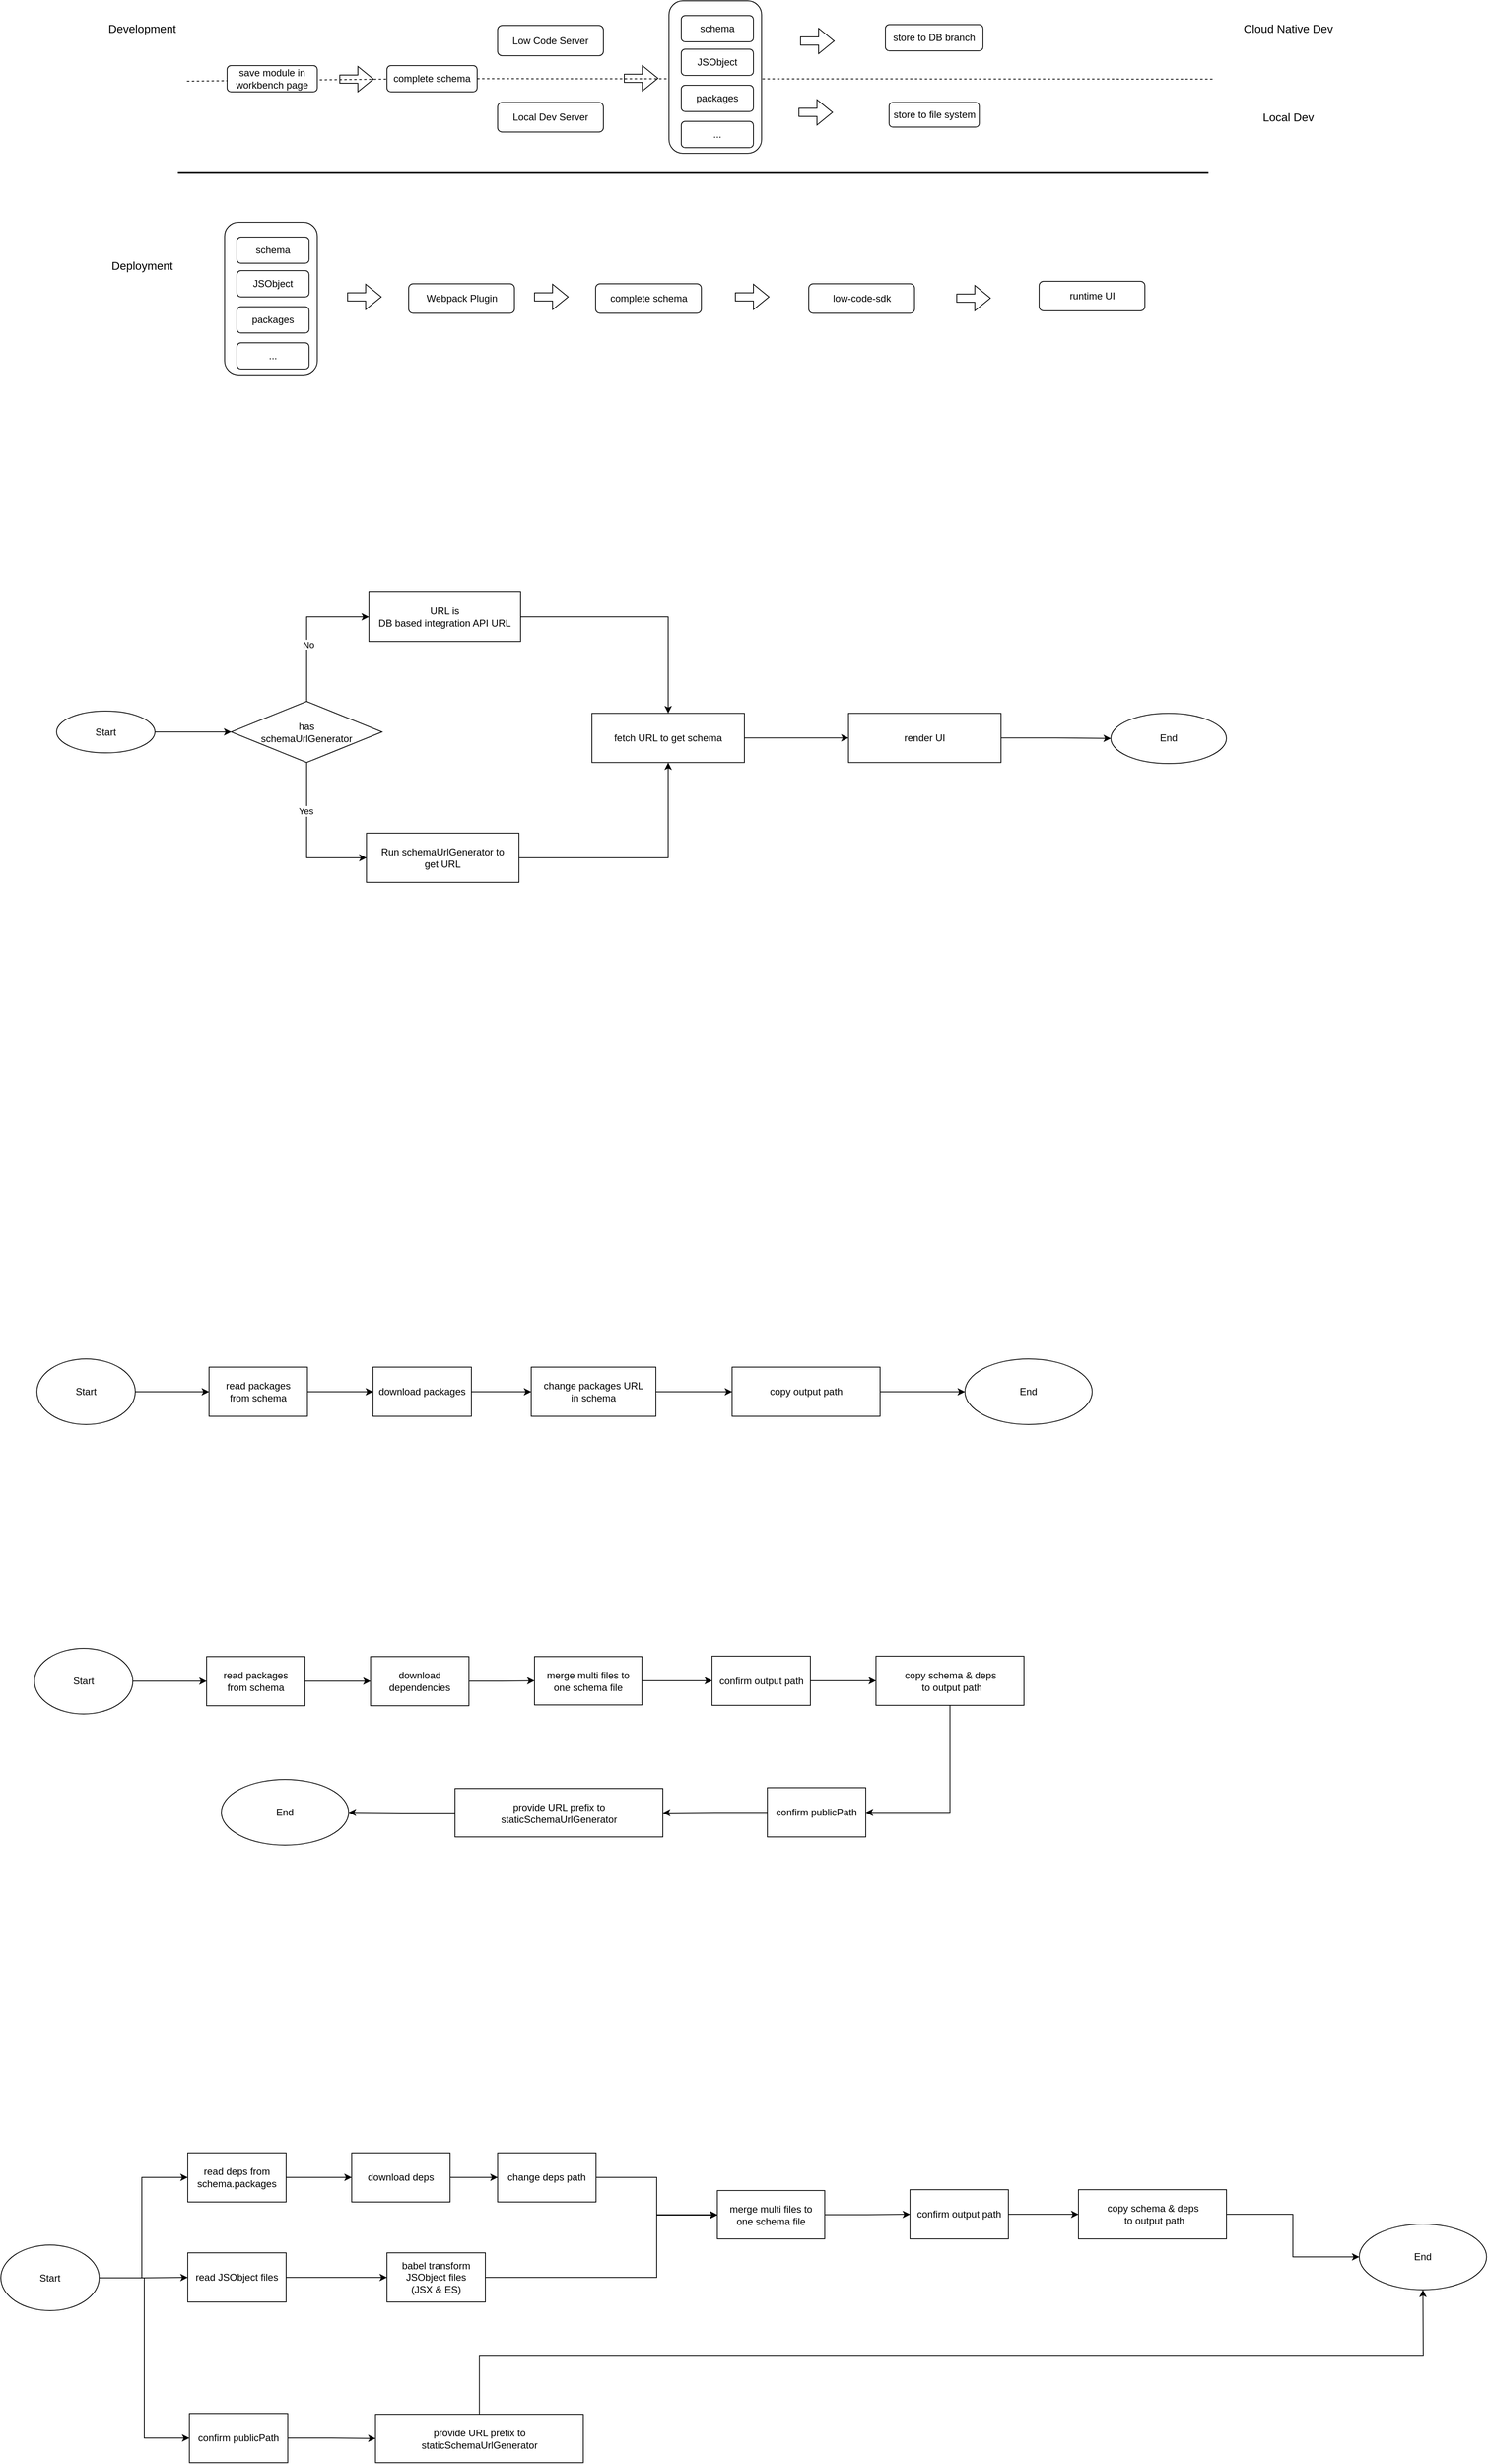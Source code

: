 <mxfile version="23.1.6" type="github">
  <diagram name="Page-1" id="CWonxZdYbPSpX683EtUu">
    <mxGraphModel dx="2028" dy="806" grid="0" gridSize="10" guides="1" tooltips="1" connect="1" arrows="1" fold="1" page="0" pageScale="1" pageWidth="827" pageHeight="1169" math="0" shadow="0">
      <root>
        <mxCell id="0" />
        <mxCell id="1" parent="0" />
        <mxCell id="Zk6Aw7CoXd1dDJiNMtdf-1" value="" style="endArrow=none;html=1;rounded=0;strokeColor=default;strokeWidth=2;" parent="1" edge="1">
          <mxGeometry width="50" height="50" relative="1" as="geometry">
            <mxPoint x="-235" y="437" as="sourcePoint" />
            <mxPoint x="1022" y="437" as="targetPoint" />
          </mxGeometry>
        </mxCell>
        <mxCell id="Zk6Aw7CoXd1dDJiNMtdf-2" value="Development" style="text;html=1;strokeColor=none;fillColor=none;align=center;verticalAlign=middle;whiteSpace=wrap;rounded=0;fontSize=14;" parent="1" vertex="1">
          <mxGeometry x="-318" y="246" width="79" height="30" as="geometry" />
        </mxCell>
        <mxCell id="Zk6Aw7CoXd1dDJiNMtdf-3" value="Deployment" style="text;html=1;strokeColor=none;fillColor=none;align=center;verticalAlign=middle;whiteSpace=wrap;rounded=0;fontSize=14;" parent="1" vertex="1">
          <mxGeometry x="-318" y="535" width="79" height="30" as="geometry" />
        </mxCell>
        <mxCell id="Zk6Aw7CoXd1dDJiNMtdf-5" value="Cloud Native Dev" style="text;html=1;strokeColor=none;fillColor=none;align=center;verticalAlign=middle;whiteSpace=wrap;rounded=0;fontSize=14;dashed=1;" parent="1" vertex="1">
          <mxGeometry x="1043" y="246" width="153" height="30" as="geometry" />
        </mxCell>
        <mxCell id="Zk6Aw7CoXd1dDJiNMtdf-6" value="Local Dev" style="text;html=1;strokeColor=none;fillColor=none;align=center;verticalAlign=middle;whiteSpace=wrap;rounded=0;fontSize=14;" parent="1" vertex="1">
          <mxGeometry x="1043" y="354" width="153" height="30" as="geometry" />
        </mxCell>
        <mxCell id="Zk6Aw7CoXd1dDJiNMtdf-8" value="Low Code Server" style="rounded=1;whiteSpace=wrap;html=1;" parent="1" vertex="1">
          <mxGeometry x="155" y="257" width="129" height="37" as="geometry" />
        </mxCell>
        <mxCell id="Zk6Aw7CoXd1dDJiNMtdf-24" value="" style="shape=flexArrow;endArrow=classic;html=1;rounded=0;" parent="1" edge="1">
          <mxGeometry width="50" height="50" relative="1" as="geometry">
            <mxPoint x="524" y="276" as="sourcePoint" />
            <mxPoint x="566" y="276" as="targetPoint" />
          </mxGeometry>
        </mxCell>
        <mxCell id="Zk6Aw7CoXd1dDJiNMtdf-25" value="" style="shape=flexArrow;endArrow=classic;html=1;rounded=0;" parent="1" edge="1">
          <mxGeometry width="50" height="50" relative="1" as="geometry">
            <mxPoint x="522" y="363" as="sourcePoint" />
            <mxPoint x="564" y="363" as="targetPoint" />
          </mxGeometry>
        </mxCell>
        <mxCell id="Zk6Aw7CoXd1dDJiNMtdf-26" value="store to DB branch" style="rounded=1;whiteSpace=wrap;html=1;" parent="1" vertex="1">
          <mxGeometry x="628" y="256" width="119" height="32" as="geometry" />
        </mxCell>
        <mxCell id="Zk6Aw7CoXd1dDJiNMtdf-27" value="store to file system" style="rounded=1;whiteSpace=wrap;html=1;" parent="1" vertex="1">
          <mxGeometry x="632.5" y="351" width="110" height="30" as="geometry" />
        </mxCell>
        <mxCell id="Zk6Aw7CoXd1dDJiNMtdf-32" value="" style="endArrow=none;html=1;rounded=0;strokeColor=default;strokeWidth=1;dashed=1;" parent="1" source="Zk6Aw7CoXd1dDJiNMtdf-45" edge="1">
          <mxGeometry width="50" height="50" relative="1" as="geometry">
            <mxPoint x="-89" y="323" as="sourcePoint" />
            <mxPoint x="1030" y="322.5" as="targetPoint" />
          </mxGeometry>
        </mxCell>
        <mxCell id="Zk6Aw7CoXd1dDJiNMtdf-33" value="Local Dev Server" style="rounded=1;whiteSpace=wrap;html=1;" parent="1" vertex="1">
          <mxGeometry x="155" y="351" width="129" height="36" as="geometry" />
        </mxCell>
        <mxCell id="Zk6Aw7CoXd1dDJiNMtdf-36" value="" style="rounded=1;whiteSpace=wrap;html=1;" parent="1" vertex="1">
          <mxGeometry x="-178" y="497" width="113" height="186" as="geometry" />
        </mxCell>
        <mxCell id="Zk6Aw7CoXd1dDJiNMtdf-37" value="JSObject" style="rounded=1;whiteSpace=wrap;html=1;" parent="1" vertex="1">
          <mxGeometry x="-163" y="556" width="88" height="32" as="geometry" />
        </mxCell>
        <mxCell id="Zk6Aw7CoXd1dDJiNMtdf-38" value="schema" style="rounded=1;whiteSpace=wrap;html=1;" parent="1" vertex="1">
          <mxGeometry x="-163" y="515" width="88" height="32" as="geometry" />
        </mxCell>
        <mxCell id="Zk6Aw7CoXd1dDJiNMtdf-39" value="packages" style="rounded=1;whiteSpace=wrap;html=1;" parent="1" vertex="1">
          <mxGeometry x="-163" y="600" width="88" height="32" as="geometry" />
        </mxCell>
        <mxCell id="Zk6Aw7CoXd1dDJiNMtdf-40" value="..." style="rounded=1;whiteSpace=wrap;html=1;" parent="1" vertex="1">
          <mxGeometry x="-163" y="644" width="88" height="32" as="geometry" />
        </mxCell>
        <mxCell id="Zk6Aw7CoXd1dDJiNMtdf-41" value="" style="shape=flexArrow;endArrow=classic;html=1;rounded=0;" parent="1" edge="1">
          <mxGeometry width="50" height="50" relative="1" as="geometry">
            <mxPoint x="-28.5" y="588" as="sourcePoint" />
            <mxPoint x="13.5" y="588" as="targetPoint" />
          </mxGeometry>
        </mxCell>
        <mxCell id="Zk6Aw7CoXd1dDJiNMtdf-42" value="Webpack Plugin" style="rounded=1;whiteSpace=wrap;html=1;" parent="1" vertex="1">
          <mxGeometry x="46.5" y="572" width="129" height="36" as="geometry" />
        </mxCell>
        <mxCell id="Zk6Aw7CoXd1dDJiNMtdf-43" value="" style="shape=flexArrow;endArrow=classic;html=1;rounded=0;" parent="1" edge="1">
          <mxGeometry width="50" height="50" relative="1" as="geometry">
            <mxPoint x="199.5" y="588" as="sourcePoint" />
            <mxPoint x="241.5" y="588" as="targetPoint" />
          </mxGeometry>
        </mxCell>
        <mxCell id="Zk6Aw7CoXd1dDJiNMtdf-44" value="complete schema" style="rounded=1;whiteSpace=wrap;html=1;" parent="1" vertex="1">
          <mxGeometry x="274.5" y="572" width="129" height="36" as="geometry" />
        </mxCell>
        <mxCell id="Zk6Aw7CoXd1dDJiNMtdf-46" value="" style="endArrow=none;html=1;rounded=0;strokeColor=default;strokeWidth=1;dashed=1;" parent="1" target="Zk6Aw7CoXd1dDJiNMtdf-45" edge="1">
          <mxGeometry width="50" height="50" relative="1" as="geometry">
            <mxPoint x="-224" y="325" as="sourcePoint" />
            <mxPoint x="1030" y="322.5" as="targetPoint" />
          </mxGeometry>
        </mxCell>
        <mxCell id="Zk6Aw7CoXd1dDJiNMtdf-7" value="save module in workbench page" style="rounded=1;whiteSpace=wrap;html=1;" parent="1" vertex="1">
          <mxGeometry x="-175" y="306" width="110" height="32" as="geometry" />
        </mxCell>
        <mxCell id="Zk6Aw7CoXd1dDJiNMtdf-45" value="complete schema" style="rounded=1;whiteSpace=wrap;html=1;" parent="1" vertex="1">
          <mxGeometry x="20" y="306" width="110" height="32" as="geometry" />
        </mxCell>
        <mxCell id="Zk6Aw7CoXd1dDJiNMtdf-28" value="" style="rounded=1;whiteSpace=wrap;html=1;" parent="1" vertex="1">
          <mxGeometry x="364" y="227" width="113" height="186" as="geometry" />
        </mxCell>
        <mxCell id="Zk6Aw7CoXd1dDJiNMtdf-9" value="JSObject" style="rounded=1;whiteSpace=wrap;html=1;" parent="1" vertex="1">
          <mxGeometry x="379" y="286" width="88" height="32" as="geometry" />
        </mxCell>
        <mxCell id="Zk6Aw7CoXd1dDJiNMtdf-10" value="schema" style="rounded=1;whiteSpace=wrap;html=1;" parent="1" vertex="1">
          <mxGeometry x="379" y="245" width="88" height="32" as="geometry" />
        </mxCell>
        <mxCell id="Zk6Aw7CoXd1dDJiNMtdf-11" value="packages" style="rounded=1;whiteSpace=wrap;html=1;" parent="1" vertex="1">
          <mxGeometry x="379" y="330" width="88" height="32" as="geometry" />
        </mxCell>
        <mxCell id="Zk6Aw7CoXd1dDJiNMtdf-29" value="..." style="rounded=1;whiteSpace=wrap;html=1;" parent="1" vertex="1">
          <mxGeometry x="379" y="374" width="88" height="32" as="geometry" />
        </mxCell>
        <mxCell id="Zk6Aw7CoXd1dDJiNMtdf-16" value="" style="shape=flexArrow;endArrow=classic;html=1;rounded=0;" parent="1" edge="1">
          <mxGeometry width="50" height="50" relative="1" as="geometry">
            <mxPoint x="309" y="321.5" as="sourcePoint" />
            <mxPoint x="351" y="321.5" as="targetPoint" />
          </mxGeometry>
        </mxCell>
        <mxCell id="Zk6Aw7CoXd1dDJiNMtdf-15" value="" style="shape=flexArrow;endArrow=classic;html=1;rounded=0;" parent="1" edge="1">
          <mxGeometry width="50" height="50" relative="1" as="geometry">
            <mxPoint x="-38" y="322.5" as="sourcePoint" />
            <mxPoint x="4" y="322.5" as="targetPoint" />
          </mxGeometry>
        </mxCell>
        <mxCell id="Zk6Aw7CoXd1dDJiNMtdf-47" value="" style="shape=flexArrow;endArrow=classic;html=1;rounded=0;" parent="1" edge="1">
          <mxGeometry width="50" height="50" relative="1" as="geometry">
            <mxPoint x="444.5" y="588" as="sourcePoint" />
            <mxPoint x="486.5" y="588" as="targetPoint" />
          </mxGeometry>
        </mxCell>
        <mxCell id="Zk6Aw7CoXd1dDJiNMtdf-48" value="low-code-sdk" style="rounded=1;whiteSpace=wrap;html=1;" parent="1" vertex="1">
          <mxGeometry x="534.5" y="572" width="129" height="36" as="geometry" />
        </mxCell>
        <mxCell id="Zk6Aw7CoXd1dDJiNMtdf-49" value="runtime UI" style="rounded=1;whiteSpace=wrap;html=1;" parent="1" vertex="1">
          <mxGeometry x="815.5" y="569" width="129" height="36" as="geometry" />
        </mxCell>
        <mxCell id="Zk6Aw7CoXd1dDJiNMtdf-50" value="" style="shape=flexArrow;endArrow=classic;html=1;rounded=0;" parent="1" edge="1">
          <mxGeometry width="50" height="50" relative="1" as="geometry">
            <mxPoint x="714.5" y="589.5" as="sourcePoint" />
            <mxPoint x="756.5" y="589.5" as="targetPoint" />
          </mxGeometry>
        </mxCell>
        <mxCell id="Zk6Aw7CoXd1dDJiNMtdf-56" value="" style="edgeStyle=orthogonalEdgeStyle;rounded=0;orthogonalLoop=1;jettySize=auto;html=1;" parent="1" source="Zk6Aw7CoXd1dDJiNMtdf-51" target="Zk6Aw7CoXd1dDJiNMtdf-54" edge="1">
          <mxGeometry relative="1" as="geometry" />
        </mxCell>
        <mxCell id="Zk6Aw7CoXd1dDJiNMtdf-51" value="Start" style="ellipse;whiteSpace=wrap;html=1;" parent="1" vertex="1">
          <mxGeometry x="-383" y="1093" width="120" height="51" as="geometry" />
        </mxCell>
        <mxCell id="Zk6Aw7CoXd1dDJiNMtdf-58" value="" style="edgeStyle=orthogonalEdgeStyle;rounded=0;orthogonalLoop=1;jettySize=auto;html=1;entryX=0;entryY=0.5;entryDx=0;entryDy=0;" parent="1" source="Zk6Aw7CoXd1dDJiNMtdf-54" target="Zk6Aw7CoXd1dDJiNMtdf-57" edge="1">
          <mxGeometry relative="1" as="geometry" />
        </mxCell>
        <mxCell id="Zk6Aw7CoXd1dDJiNMtdf-61" value="No" style="edgeLabel;html=1;align=center;verticalAlign=middle;resizable=0;points=[];" parent="Zk6Aw7CoXd1dDJiNMtdf-58" vertex="1" connectable="0">
          <mxGeometry x="-0.227" y="-2" relative="1" as="geometry">
            <mxPoint as="offset" />
          </mxGeometry>
        </mxCell>
        <mxCell id="Zk6Aw7CoXd1dDJiNMtdf-60" value="" style="edgeStyle=orthogonalEdgeStyle;rounded=0;orthogonalLoop=1;jettySize=auto;html=1;entryX=0;entryY=0.5;entryDx=0;entryDy=0;" parent="1" source="Zk6Aw7CoXd1dDJiNMtdf-54" target="Zk6Aw7CoXd1dDJiNMtdf-59" edge="1">
          <mxGeometry relative="1" as="geometry" />
        </mxCell>
        <mxCell id="Zk6Aw7CoXd1dDJiNMtdf-62" value="Yes" style="edgeLabel;html=1;align=center;verticalAlign=middle;resizable=0;points=[];" parent="Zk6Aw7CoXd1dDJiNMtdf-60" vertex="1" connectable="0">
          <mxGeometry x="-0.384" y="-1" relative="1" as="geometry">
            <mxPoint as="offset" />
          </mxGeometry>
        </mxCell>
        <mxCell id="Zk6Aw7CoXd1dDJiNMtdf-54" value="has&lt;br&gt;schemaUrlGenerator" style="rhombus;whiteSpace=wrap;html=1;" parent="1" vertex="1">
          <mxGeometry x="-170" y="1081.25" width="184" height="74.5" as="geometry" />
        </mxCell>
        <mxCell id="Zk6Aw7CoXd1dDJiNMtdf-65" style="edgeStyle=orthogonalEdgeStyle;rounded=0;orthogonalLoop=1;jettySize=auto;html=1;" parent="1" source="Zk6Aw7CoXd1dDJiNMtdf-57" target="Zk6Aw7CoXd1dDJiNMtdf-64" edge="1">
          <mxGeometry relative="1" as="geometry" />
        </mxCell>
        <mxCell id="Zk6Aw7CoXd1dDJiNMtdf-57" value="URL is&lt;br&gt;DB based integration API URL" style="whiteSpace=wrap;html=1;" parent="1" vertex="1">
          <mxGeometry x="-2" y="948" width="185" height="60" as="geometry" />
        </mxCell>
        <mxCell id="Zk6Aw7CoXd1dDJiNMtdf-66" style="edgeStyle=orthogonalEdgeStyle;rounded=0;orthogonalLoop=1;jettySize=auto;html=1;entryX=0.5;entryY=1;entryDx=0;entryDy=0;" parent="1" source="Zk6Aw7CoXd1dDJiNMtdf-59" target="Zk6Aw7CoXd1dDJiNMtdf-64" edge="1">
          <mxGeometry relative="1" as="geometry" />
        </mxCell>
        <mxCell id="Zk6Aw7CoXd1dDJiNMtdf-59" value="Run schemaUrlGenerator to&lt;br&gt;get URL" style="whiteSpace=wrap;html=1;" parent="1" vertex="1">
          <mxGeometry x="-5" y="1242" width="186" height="60" as="geometry" />
        </mxCell>
        <mxCell id="Zk6Aw7CoXd1dDJiNMtdf-68" style="edgeStyle=orthogonalEdgeStyle;rounded=0;orthogonalLoop=1;jettySize=auto;html=1;entryX=0;entryY=0.5;entryDx=0;entryDy=0;" parent="1" source="Zk6Aw7CoXd1dDJiNMtdf-64" target="Zk6Aw7CoXd1dDJiNMtdf-67" edge="1">
          <mxGeometry relative="1" as="geometry" />
        </mxCell>
        <mxCell id="Zk6Aw7CoXd1dDJiNMtdf-64" value="fetch URL to get schema" style="whiteSpace=wrap;html=1;" parent="1" vertex="1">
          <mxGeometry x="270" y="1095.75" width="186" height="60" as="geometry" />
        </mxCell>
        <mxCell id="Zk6Aw7CoXd1dDJiNMtdf-70" value="" style="edgeStyle=orthogonalEdgeStyle;rounded=0;orthogonalLoop=1;jettySize=auto;html=1;" parent="1" source="Zk6Aw7CoXd1dDJiNMtdf-67" target="Zk6Aw7CoXd1dDJiNMtdf-69" edge="1">
          <mxGeometry relative="1" as="geometry" />
        </mxCell>
        <mxCell id="Zk6Aw7CoXd1dDJiNMtdf-67" value="render UI" style="whiteSpace=wrap;html=1;" parent="1" vertex="1">
          <mxGeometry x="583" y="1095.75" width="186" height="60" as="geometry" />
        </mxCell>
        <mxCell id="Zk6Aw7CoXd1dDJiNMtdf-69" value="End" style="ellipse;whiteSpace=wrap;html=1;" parent="1" vertex="1">
          <mxGeometry x="903" y="1095.75" width="141" height="61.25" as="geometry" />
        </mxCell>
        <mxCell id="Zk6Aw7CoXd1dDJiNMtdf-71" value="Start" style="ellipse;whiteSpace=wrap;html=1;" parent="1" vertex="1">
          <mxGeometry x="-410" y="2236" width="120" height="80" as="geometry" />
        </mxCell>
        <mxCell id="Zk6Aw7CoXd1dDJiNMtdf-77" value="" style="edgeStyle=orthogonalEdgeStyle;rounded=0;orthogonalLoop=1;jettySize=auto;html=1;" parent="1" source="Zk6Aw7CoXd1dDJiNMtdf-71" target="Zk6Aw7CoXd1dDJiNMtdf-76" edge="1">
          <mxGeometry relative="1" as="geometry">
            <mxPoint x="-280" y="2276" as="sourcePoint" />
          </mxGeometry>
        </mxCell>
        <mxCell id="Zk6Aw7CoXd1dDJiNMtdf-79" value="" style="edgeStyle=orthogonalEdgeStyle;rounded=0;orthogonalLoop=1;jettySize=auto;html=1;" parent="1" source="Zk6Aw7CoXd1dDJiNMtdf-76" target="Zk6Aw7CoXd1dDJiNMtdf-78" edge="1">
          <mxGeometry relative="1" as="geometry" />
        </mxCell>
        <mxCell id="Zk6Aw7CoXd1dDJiNMtdf-76" value="read packages&lt;br&gt;from schema" style="whiteSpace=wrap;html=1;" parent="1" vertex="1">
          <mxGeometry x="-200" y="2246" width="120" height="60" as="geometry" />
        </mxCell>
        <mxCell id="Zk6Aw7CoXd1dDJiNMtdf-81" value="" style="edgeStyle=orthogonalEdgeStyle;rounded=0;orthogonalLoop=1;jettySize=auto;html=1;" parent="1" source="Zk6Aw7CoXd1dDJiNMtdf-78" target="Zk6Aw7CoXd1dDJiNMtdf-80" edge="1">
          <mxGeometry relative="1" as="geometry" />
        </mxCell>
        <mxCell id="Zk6Aw7CoXd1dDJiNMtdf-78" value="download dependencies" style="whiteSpace=wrap;html=1;" parent="1" vertex="1">
          <mxGeometry y="2246" width="120" height="60" as="geometry" />
        </mxCell>
        <mxCell id="Zk6Aw7CoXd1dDJiNMtdf-83" value="" style="edgeStyle=orthogonalEdgeStyle;rounded=0;orthogonalLoop=1;jettySize=auto;html=1;" parent="1" source="Zk6Aw7CoXd1dDJiNMtdf-80" target="Zk6Aw7CoXd1dDJiNMtdf-82" edge="1">
          <mxGeometry relative="1" as="geometry" />
        </mxCell>
        <mxCell id="Zk6Aw7CoXd1dDJiNMtdf-80" value="merge multi files to&lt;br&gt;one schema file" style="whiteSpace=wrap;html=1;" parent="1" vertex="1">
          <mxGeometry x="200" y="2246" width="131" height="59" as="geometry" />
        </mxCell>
        <mxCell id="Zk6Aw7CoXd1dDJiNMtdf-85" value="" style="edgeStyle=orthogonalEdgeStyle;rounded=0;orthogonalLoop=1;jettySize=auto;html=1;" parent="1" source="Zk6Aw7CoXd1dDJiNMtdf-82" target="Zk6Aw7CoXd1dDJiNMtdf-84" edge="1">
          <mxGeometry relative="1" as="geometry" />
        </mxCell>
        <mxCell id="Zk6Aw7CoXd1dDJiNMtdf-82" value="confirm output path" style="whiteSpace=wrap;html=1;" parent="1" vertex="1">
          <mxGeometry x="416.5" y="2245.5" width="120" height="60" as="geometry" />
        </mxCell>
        <mxCell id="Zk6Aw7CoXd1dDJiNMtdf-87" value="" style="edgeStyle=orthogonalEdgeStyle;rounded=0;orthogonalLoop=1;jettySize=auto;html=1;" parent="1" source="Zk6Aw7CoXd1dDJiNMtdf-84" target="Zk6Aw7CoXd1dDJiNMtdf-86" edge="1">
          <mxGeometry relative="1" as="geometry">
            <Array as="points">
              <mxPoint x="707" y="2436" />
            </Array>
          </mxGeometry>
        </mxCell>
        <mxCell id="Zk6Aw7CoXd1dDJiNMtdf-84" value="copy schema &amp;amp; deps&lt;br&gt;&amp;nbsp;to output path" style="whiteSpace=wrap;html=1;" parent="1" vertex="1">
          <mxGeometry x="616.5" y="2245.5" width="180.5" height="60" as="geometry" />
        </mxCell>
        <mxCell id="Zk6Aw7CoXd1dDJiNMtdf-89" value="" style="edgeStyle=orthogonalEdgeStyle;rounded=0;orthogonalLoop=1;jettySize=auto;html=1;" parent="1" source="Zk6Aw7CoXd1dDJiNMtdf-86" target="Zk6Aw7CoXd1dDJiNMtdf-88" edge="1">
          <mxGeometry relative="1" as="geometry" />
        </mxCell>
        <mxCell id="Zk6Aw7CoXd1dDJiNMtdf-86" value="confirm publicPath" style="whiteSpace=wrap;html=1;" parent="1" vertex="1">
          <mxGeometry x="484" y="2406" width="120" height="60" as="geometry" />
        </mxCell>
        <mxCell id="Zk6Aw7CoXd1dDJiNMtdf-91" value="" style="edgeStyle=orthogonalEdgeStyle;rounded=0;orthogonalLoop=1;jettySize=auto;html=1;" parent="1" source="Zk6Aw7CoXd1dDJiNMtdf-88" target="Zk6Aw7CoXd1dDJiNMtdf-90" edge="1">
          <mxGeometry relative="1" as="geometry" />
        </mxCell>
        <mxCell id="Zk6Aw7CoXd1dDJiNMtdf-88" value="provide URL prefix to&lt;br&gt;staticSchemaUrlGenerator" style="whiteSpace=wrap;html=1;" parent="1" vertex="1">
          <mxGeometry x="103" y="2407" width="253.5" height="59" as="geometry" />
        </mxCell>
        <mxCell id="Zk6Aw7CoXd1dDJiNMtdf-90" value="End" style="ellipse;whiteSpace=wrap;html=1;" parent="1" vertex="1">
          <mxGeometry x="-182" y="2396" width="155.25" height="80" as="geometry" />
        </mxCell>
        <mxCell id="my1afdoh_l8-PR5xEf-b-26" style="edgeStyle=orthogonalEdgeStyle;rounded=0;orthogonalLoop=1;jettySize=auto;html=1;" parent="1" source="my1afdoh_l8-PR5xEf-b-1" target="my1afdoh_l8-PR5xEf-b-18" edge="1">
          <mxGeometry relative="1" as="geometry" />
        </mxCell>
        <mxCell id="my1afdoh_l8-PR5xEf-b-27" style="edgeStyle=orthogonalEdgeStyle;rounded=0;orthogonalLoop=1;jettySize=auto;html=1;entryX=0;entryY=0.5;entryDx=0;entryDy=0;" parent="1" source="my1afdoh_l8-PR5xEf-b-1" target="my1afdoh_l8-PR5xEf-b-14" edge="1">
          <mxGeometry relative="1" as="geometry" />
        </mxCell>
        <mxCell id="my1afdoh_l8-PR5xEf-b-1" value="Start" style="ellipse;whiteSpace=wrap;html=1;" parent="1" vertex="1">
          <mxGeometry x="-451" y="2963.5" width="120" height="80" as="geometry" />
        </mxCell>
        <mxCell id="my1afdoh_l8-PR5xEf-b-2" value="" style="edgeStyle=orthogonalEdgeStyle;rounded=0;orthogonalLoop=1;jettySize=auto;html=1;" parent="1" source="my1afdoh_l8-PR5xEf-b-1" target="my1afdoh_l8-PR5xEf-b-4" edge="1">
          <mxGeometry relative="1" as="geometry">
            <mxPoint x="-303" y="2881" as="sourcePoint" />
            <Array as="points">
              <mxPoint x="-279" y="3004" />
              <mxPoint x="-279" y="2881" />
            </Array>
          </mxGeometry>
        </mxCell>
        <mxCell id="my1afdoh_l8-PR5xEf-b-3" value="" style="edgeStyle=orthogonalEdgeStyle;rounded=0;orthogonalLoop=1;jettySize=auto;html=1;" parent="1" source="my1afdoh_l8-PR5xEf-b-4" target="my1afdoh_l8-PR5xEf-b-6" edge="1">
          <mxGeometry relative="1" as="geometry" />
        </mxCell>
        <mxCell id="my1afdoh_l8-PR5xEf-b-4" value="read deps from schema.packages" style="whiteSpace=wrap;html=1;" parent="1" vertex="1">
          <mxGeometry x="-223" y="2851" width="120" height="60" as="geometry" />
        </mxCell>
        <mxCell id="my1afdoh_l8-PR5xEf-b-6" value="download deps" style="whiteSpace=wrap;html=1;" parent="1" vertex="1">
          <mxGeometry x="-23" y="2851" width="120" height="60" as="geometry" />
        </mxCell>
        <mxCell id="my1afdoh_l8-PR5xEf-b-7" value="" style="edgeStyle=orthogonalEdgeStyle;rounded=0;orthogonalLoop=1;jettySize=auto;html=1;" parent="1" source="my1afdoh_l8-PR5xEf-b-8" target="my1afdoh_l8-PR5xEf-b-10" edge="1">
          <mxGeometry relative="1" as="geometry" />
        </mxCell>
        <mxCell id="my1afdoh_l8-PR5xEf-b-8" value="merge multi files to&lt;br&gt;one schema file" style="whiteSpace=wrap;html=1;" parent="1" vertex="1">
          <mxGeometry x="423" y="2897" width="131" height="59" as="geometry" />
        </mxCell>
        <mxCell id="my1afdoh_l8-PR5xEf-b-9" value="" style="edgeStyle=orthogonalEdgeStyle;rounded=0;orthogonalLoop=1;jettySize=auto;html=1;" parent="1" source="my1afdoh_l8-PR5xEf-b-10" target="my1afdoh_l8-PR5xEf-b-12" edge="1">
          <mxGeometry relative="1" as="geometry" />
        </mxCell>
        <mxCell id="my1afdoh_l8-PR5xEf-b-10" value="confirm output path" style="whiteSpace=wrap;html=1;" parent="1" vertex="1">
          <mxGeometry x="658" y="2896" width="120" height="60" as="geometry" />
        </mxCell>
        <mxCell id="my1afdoh_l8-PR5xEf-b-28" style="edgeStyle=orthogonalEdgeStyle;rounded=0;orthogonalLoop=1;jettySize=auto;html=1;" parent="1" source="my1afdoh_l8-PR5xEf-b-12" target="my1afdoh_l8-PR5xEf-b-17" edge="1">
          <mxGeometry relative="1" as="geometry" />
        </mxCell>
        <mxCell id="my1afdoh_l8-PR5xEf-b-12" value="copy schema &amp;amp; deps&lt;br&gt;&amp;nbsp;to output path" style="whiteSpace=wrap;html=1;" parent="1" vertex="1">
          <mxGeometry x="863.5" y="2896" width="180.5" height="60" as="geometry" />
        </mxCell>
        <mxCell id="my1afdoh_l8-PR5xEf-b-13" value="" style="edgeStyle=orthogonalEdgeStyle;rounded=0;orthogonalLoop=1;jettySize=auto;html=1;" parent="1" source="my1afdoh_l8-PR5xEf-b-14" target="my1afdoh_l8-PR5xEf-b-16" edge="1">
          <mxGeometry relative="1" as="geometry" />
        </mxCell>
        <mxCell id="my1afdoh_l8-PR5xEf-b-14" value="confirm publicPath" style="whiteSpace=wrap;html=1;" parent="1" vertex="1">
          <mxGeometry x="-221" y="3169" width="120" height="60" as="geometry" />
        </mxCell>
        <mxCell id="my1afdoh_l8-PR5xEf-b-15" value="" style="edgeStyle=orthogonalEdgeStyle;rounded=0;orthogonalLoop=1;jettySize=auto;html=1;" parent="1" source="my1afdoh_l8-PR5xEf-b-16" target="my1afdoh_l8-PR5xEf-b-17" edge="1">
          <mxGeometry relative="1" as="geometry">
            <mxPoint x="-26.75" y="3322" as="targetPoint" />
            <Array as="points">
              <mxPoint x="133" y="3098" />
              <mxPoint x="1284" y="3098" />
            </Array>
          </mxGeometry>
        </mxCell>
        <mxCell id="my1afdoh_l8-PR5xEf-b-16" value="provide URL prefix to&lt;br&gt;staticSchemaUrlGenerator" style="whiteSpace=wrap;html=1;" parent="1" vertex="1">
          <mxGeometry x="6" y="3170" width="253.5" height="59" as="geometry" />
        </mxCell>
        <mxCell id="my1afdoh_l8-PR5xEf-b-17" value="End" style="ellipse;whiteSpace=wrap;html=1;" parent="1" vertex="1">
          <mxGeometry x="1206" y="2938" width="155.25" height="80" as="geometry" />
        </mxCell>
        <mxCell id="my1afdoh_l8-PR5xEf-b-23" value="" style="edgeStyle=orthogonalEdgeStyle;rounded=0;orthogonalLoop=1;jettySize=auto;html=1;" parent="1" source="my1afdoh_l8-PR5xEf-b-18" target="my1afdoh_l8-PR5xEf-b-22" edge="1">
          <mxGeometry relative="1" as="geometry" />
        </mxCell>
        <mxCell id="my1afdoh_l8-PR5xEf-b-18" value="read JSObject files" style="whiteSpace=wrap;html=1;" parent="1" vertex="1">
          <mxGeometry x="-223" y="2973" width="120" height="60" as="geometry" />
        </mxCell>
        <mxCell id="my1afdoh_l8-PR5xEf-b-20" value="" style="edgeStyle=orthogonalEdgeStyle;rounded=0;orthogonalLoop=1;jettySize=auto;html=1;" parent="1" source="my1afdoh_l8-PR5xEf-b-6" target="my1afdoh_l8-PR5xEf-b-19" edge="1">
          <mxGeometry relative="1" as="geometry">
            <mxPoint x="97" y="2881" as="sourcePoint" />
            <mxPoint x="336" y="2881" as="targetPoint" />
          </mxGeometry>
        </mxCell>
        <mxCell id="my1afdoh_l8-PR5xEf-b-21" style="edgeStyle=orthogonalEdgeStyle;rounded=0;orthogonalLoop=1;jettySize=auto;html=1;" parent="1" source="my1afdoh_l8-PR5xEf-b-19" target="my1afdoh_l8-PR5xEf-b-8" edge="1">
          <mxGeometry relative="1" as="geometry" />
        </mxCell>
        <mxCell id="my1afdoh_l8-PR5xEf-b-19" value="change deps path" style="whiteSpace=wrap;html=1;" parent="1" vertex="1">
          <mxGeometry x="155" y="2851" width="120" height="60" as="geometry" />
        </mxCell>
        <mxCell id="my1afdoh_l8-PR5xEf-b-25" value="" style="edgeStyle=orthogonalEdgeStyle;rounded=0;orthogonalLoop=1;jettySize=auto;html=1;" parent="1" source="my1afdoh_l8-PR5xEf-b-22" target="my1afdoh_l8-PR5xEf-b-8" edge="1">
          <mxGeometry relative="1" as="geometry">
            <mxPoint x="174" y="3003" as="targetPoint" />
            <Array as="points">
              <mxPoint x="349" y="3003" />
              <mxPoint x="349" y="2927" />
            </Array>
          </mxGeometry>
        </mxCell>
        <mxCell id="my1afdoh_l8-PR5xEf-b-22" value="babel transform JSObject files&lt;br&gt;(JSX &amp;amp; ES)" style="whiteSpace=wrap;html=1;" parent="1" vertex="1">
          <mxGeometry x="20" y="2973" width="120" height="60" as="geometry" />
        </mxCell>
        <mxCell id="zexcEV7jbzPSoHel_vW_-1" value="Start" style="ellipse;whiteSpace=wrap;html=1;" vertex="1" parent="1">
          <mxGeometry x="-407" y="1883" width="120" height="80" as="geometry" />
        </mxCell>
        <mxCell id="zexcEV7jbzPSoHel_vW_-2" value="" style="edgeStyle=orthogonalEdgeStyle;rounded=0;orthogonalLoop=1;jettySize=auto;html=1;" edge="1" parent="1" source="zexcEV7jbzPSoHel_vW_-1" target="zexcEV7jbzPSoHel_vW_-4">
          <mxGeometry relative="1" as="geometry">
            <mxPoint x="-277" y="1923" as="sourcePoint" />
          </mxGeometry>
        </mxCell>
        <mxCell id="zexcEV7jbzPSoHel_vW_-3" value="" style="edgeStyle=orthogonalEdgeStyle;rounded=0;orthogonalLoop=1;jettySize=auto;html=1;" edge="1" parent="1" source="zexcEV7jbzPSoHel_vW_-4" target="zexcEV7jbzPSoHel_vW_-6">
          <mxGeometry relative="1" as="geometry" />
        </mxCell>
        <mxCell id="zexcEV7jbzPSoHel_vW_-4" value="read packages&lt;br&gt;from schema" style="whiteSpace=wrap;html=1;" vertex="1" parent="1">
          <mxGeometry x="-197" y="1893" width="120" height="60" as="geometry" />
        </mxCell>
        <mxCell id="zexcEV7jbzPSoHel_vW_-5" value="" style="edgeStyle=orthogonalEdgeStyle;rounded=0;orthogonalLoop=1;jettySize=auto;html=1;" edge="1" parent="1" source="zexcEV7jbzPSoHel_vW_-6" target="zexcEV7jbzPSoHel_vW_-10">
          <mxGeometry relative="1" as="geometry">
            <mxPoint x="203" y="1922.571" as="targetPoint" />
          </mxGeometry>
        </mxCell>
        <mxCell id="zexcEV7jbzPSoHel_vW_-6" value="download packages" style="whiteSpace=wrap;html=1;" vertex="1" parent="1">
          <mxGeometry x="3" y="1893" width="120" height="60" as="geometry" />
        </mxCell>
        <mxCell id="zexcEV7jbzPSoHel_vW_-9" value="" style="edgeStyle=orthogonalEdgeStyle;rounded=0;orthogonalLoop=1;jettySize=auto;html=1;" edge="1" parent="1" source="zexcEV7jbzPSoHel_vW_-10" target="zexcEV7jbzPSoHel_vW_-12">
          <mxGeometry relative="1" as="geometry" />
        </mxCell>
        <mxCell id="zexcEV7jbzPSoHel_vW_-10" value="change packages URL&lt;br&gt;in schema" style="whiteSpace=wrap;html=1;" vertex="1" parent="1">
          <mxGeometry x="196" y="1893" width="152" height="60" as="geometry" />
        </mxCell>
        <mxCell id="zexcEV7jbzPSoHel_vW_-11" value="" style="edgeStyle=orthogonalEdgeStyle;rounded=0;orthogonalLoop=1;jettySize=auto;html=1;" edge="1" parent="1" source="zexcEV7jbzPSoHel_vW_-12" target="zexcEV7jbzPSoHel_vW_-17">
          <mxGeometry relative="1" as="geometry">
            <Array as="points">
              <mxPoint x="710" y="1923" />
              <mxPoint x="710" y="1923" />
            </Array>
            <mxPoint x="607" y="2083" as="targetPoint" />
          </mxGeometry>
        </mxCell>
        <mxCell id="zexcEV7jbzPSoHel_vW_-12" value="copy output path" style="whiteSpace=wrap;html=1;" vertex="1" parent="1">
          <mxGeometry x="441" y="1893" width="180.5" height="60" as="geometry" />
        </mxCell>
        <mxCell id="zexcEV7jbzPSoHel_vW_-17" value="End" style="ellipse;whiteSpace=wrap;html=1;" vertex="1" parent="1">
          <mxGeometry x="725" y="1883" width="155.25" height="80" as="geometry" />
        </mxCell>
      </root>
    </mxGraphModel>
  </diagram>
</mxfile>
